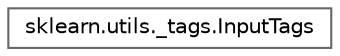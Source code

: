 digraph "Graphical Class Hierarchy"
{
 // LATEX_PDF_SIZE
  bgcolor="transparent";
  edge [fontname=Helvetica,fontsize=10,labelfontname=Helvetica,labelfontsize=10];
  node [fontname=Helvetica,fontsize=10,shape=box,height=0.2,width=0.4];
  rankdir="LR";
  Node0 [id="Node000000",label="sklearn.utils._tags.InputTags",height=0.2,width=0.4,color="grey40", fillcolor="white", style="filled",URL="$d1/d94/classsklearn_1_1utils_1_1__tags_1_1InputTags.html",tooltip=" "];
}
